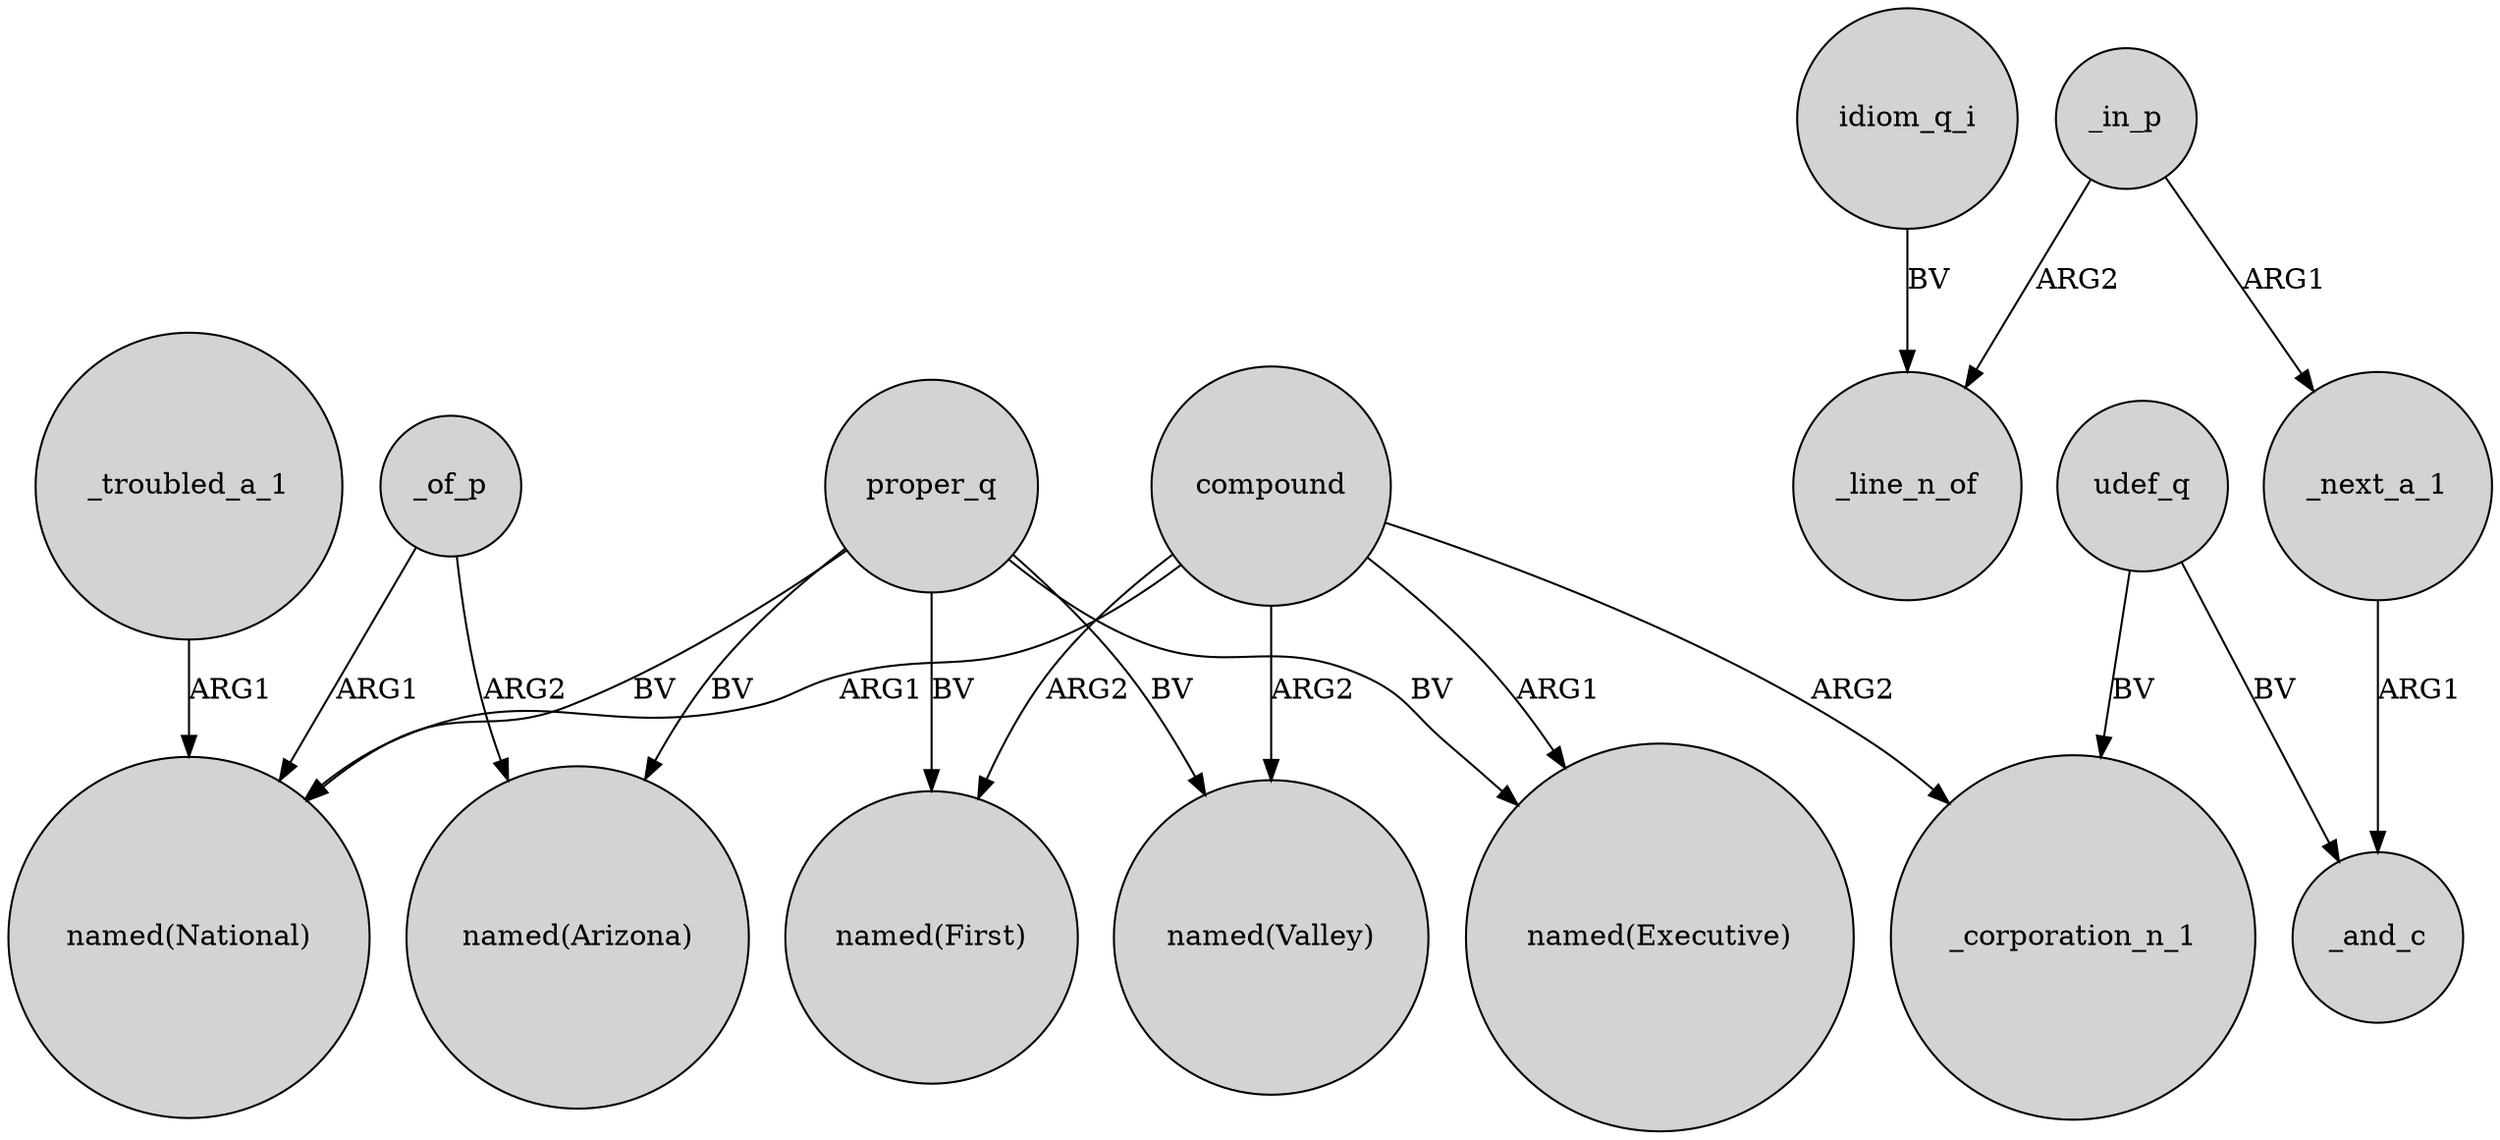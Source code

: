 digraph {
	node [shape=circle style=filled]
	_of_p -> "named(National)" [label=ARG1]
	_in_p -> _next_a_1 [label=ARG1]
	_troubled_a_1 -> "named(National)" [label=ARG1]
	compound -> _corporation_n_1 [label=ARG2]
	proper_q -> "named(First)" [label=BV]
	_next_a_1 -> _and_c [label=ARG1]
	compound -> "named(First)" [label=ARG2]
	_of_p -> "named(Arizona)" [label=ARG2]
	proper_q -> "named(Valley)" [label=BV]
	udef_q -> _corporation_n_1 [label=BV]
	proper_q -> "named(Arizona)" [label=BV]
	_in_p -> _line_n_of [label=ARG2]
	proper_q -> "named(National)" [label=BV]
	proper_q -> "named(Executive)" [label=BV]
	compound -> "named(National)" [label=ARG1]
	idiom_q_i -> _line_n_of [label=BV]
	compound -> "named(Executive)" [label=ARG1]
	udef_q -> _and_c [label=BV]
	compound -> "named(Valley)" [label=ARG2]
}
